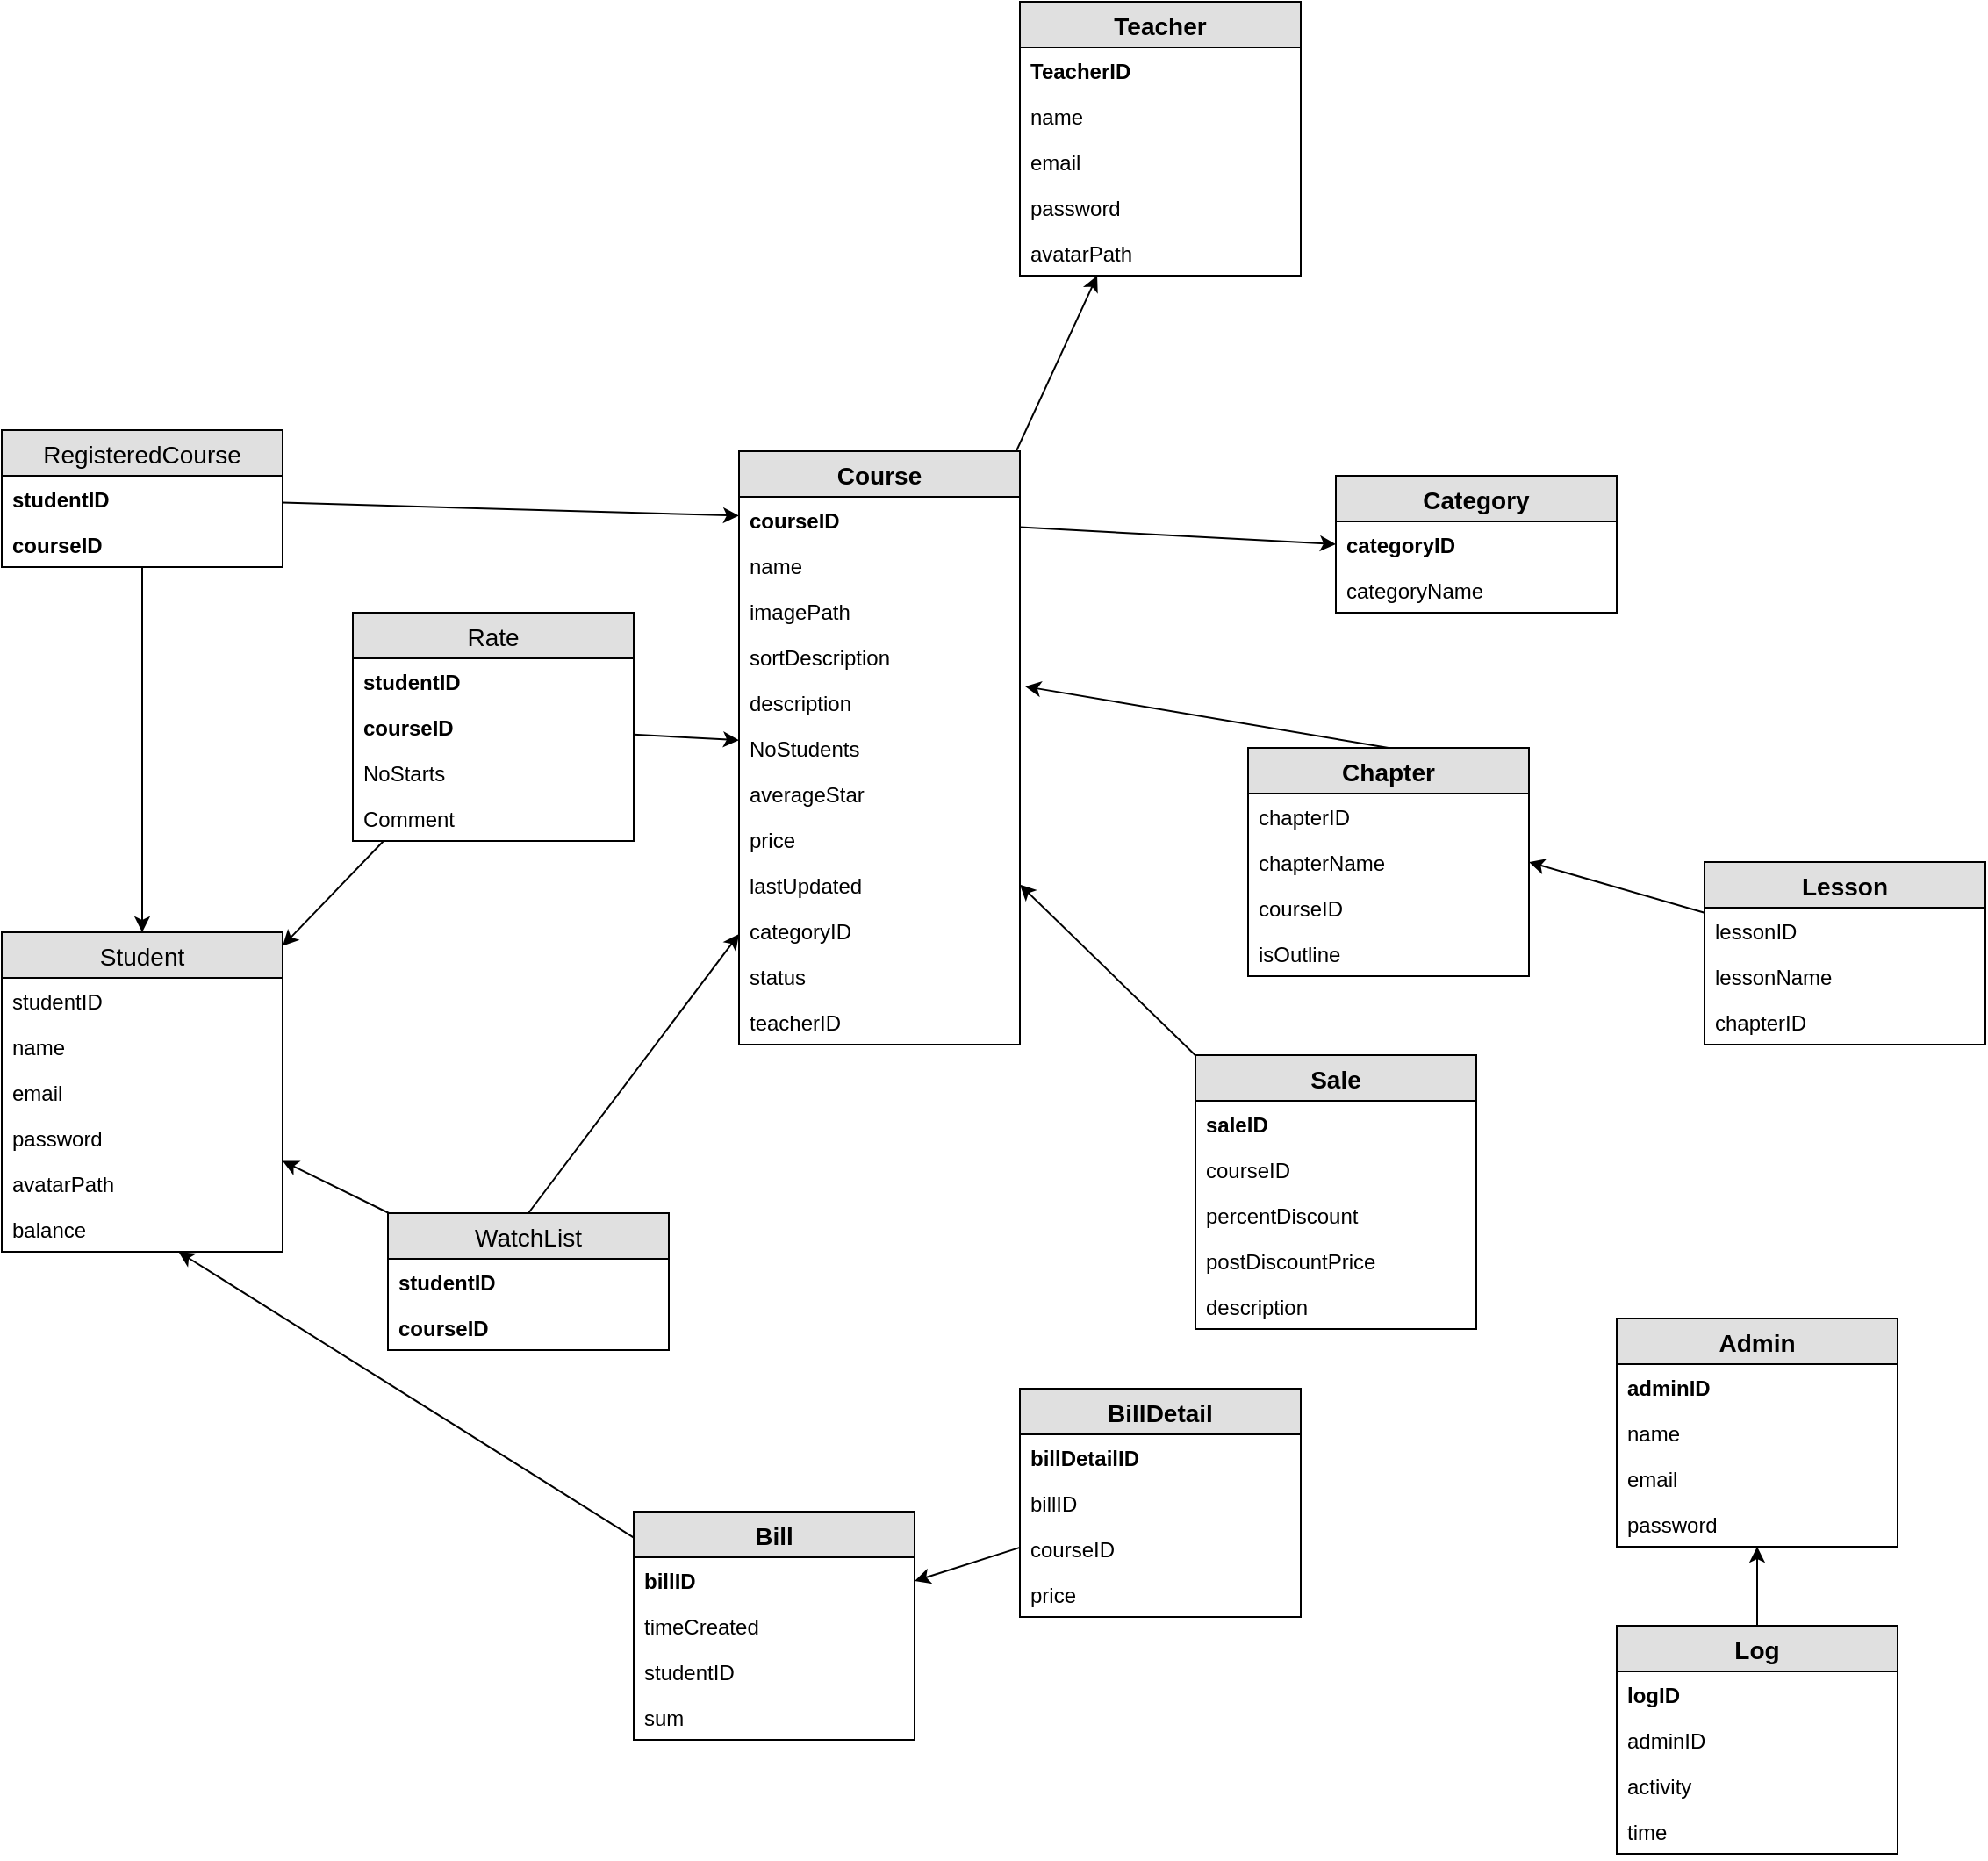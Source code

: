 <mxfile version="12.2.2" type="device" pages="1"><diagram id="BjtOX7Ecw7eZtCW84vaE" name="Page-1"><mxGraphModel dx="2381" dy="2231" grid="1" gridSize="10" guides="1" tooltips="1" connect="1" arrows="1" fold="1" page="1" pageScale="1" pageWidth="850" pageHeight="1100" math="0" shadow="0"><root><mxCell id="0"/><mxCell id="1" parent="0"/><mxCell id="QbO74h6PcBuWM0C75rqb-1" value="Course" style="swimlane;fontStyle=1;childLayout=stackLayout;horizontal=1;startSize=26;fillColor=#e0e0e0;horizontalStack=0;resizeParent=1;resizeParentMax=0;resizeLast=0;collapsible=1;marginBottom=0;swimlaneFillColor=#ffffff;align=center;fontSize=14;" parent="1" vertex="1"><mxGeometry x="290" y="16" width="160" height="338" as="geometry"/></mxCell><mxCell id="QbO74h6PcBuWM0C75rqb-2" value="courseID" style="text;strokeColor=none;fillColor=none;spacingLeft=4;spacingRight=4;overflow=hidden;rotatable=0;points=[[0,0.5],[1,0.5]];portConstraint=eastwest;fontSize=12;fontStyle=1" parent="QbO74h6PcBuWM0C75rqb-1" vertex="1"><mxGeometry y="26" width="160" height="26" as="geometry"/></mxCell><mxCell id="QbO74h6PcBuWM0C75rqb-3" value="name" style="text;strokeColor=none;fillColor=none;spacingLeft=4;spacingRight=4;overflow=hidden;rotatable=0;points=[[0,0.5],[1,0.5]];portConstraint=eastwest;fontSize=12;" parent="QbO74h6PcBuWM0C75rqb-1" vertex="1"><mxGeometry y="52" width="160" height="26" as="geometry"/></mxCell><mxCell id="QbO74h6PcBuWM0C75rqb-4" value="imagePath" style="text;strokeColor=none;fillColor=none;spacingLeft=4;spacingRight=4;overflow=hidden;rotatable=0;points=[[0,0.5],[1,0.5]];portConstraint=eastwest;fontSize=12;" parent="QbO74h6PcBuWM0C75rqb-1" vertex="1"><mxGeometry y="78" width="160" height="26" as="geometry"/></mxCell><mxCell id="QbO74h6PcBuWM0C75rqb-5" value="sortDescription" style="text;strokeColor=none;fillColor=none;spacingLeft=4;spacingRight=4;overflow=hidden;rotatable=0;points=[[0,0.5],[1,0.5]];portConstraint=eastwest;fontSize=12;" parent="QbO74h6PcBuWM0C75rqb-1" vertex="1"><mxGeometry y="104" width="160" height="26" as="geometry"/></mxCell><mxCell id="QbO74h6PcBuWM0C75rqb-6" value="description" style="text;strokeColor=none;fillColor=none;spacingLeft=4;spacingRight=4;overflow=hidden;rotatable=0;points=[[0,0.5],[1,0.5]];portConstraint=eastwest;fontSize=12;" parent="QbO74h6PcBuWM0C75rqb-1" vertex="1"><mxGeometry y="130" width="160" height="26" as="geometry"/></mxCell><mxCell id="QbO74h6PcBuWM0C75rqb-7" value="NoStudents" style="text;strokeColor=none;fillColor=none;spacingLeft=4;spacingRight=4;overflow=hidden;rotatable=0;points=[[0,0.5],[1,0.5]];portConstraint=eastwest;fontSize=12;" parent="QbO74h6PcBuWM0C75rqb-1" vertex="1"><mxGeometry y="156" width="160" height="26" as="geometry"/></mxCell><mxCell id="QbO74h6PcBuWM0C75rqb-21" value="averageStar" style="text;strokeColor=none;fillColor=none;spacingLeft=4;spacingRight=4;overflow=hidden;rotatable=0;points=[[0,0.5],[1,0.5]];portConstraint=eastwest;fontSize=12;" parent="QbO74h6PcBuWM0C75rqb-1" vertex="1"><mxGeometry y="182" width="160" height="26" as="geometry"/></mxCell><mxCell id="QbO74h6PcBuWM0C75rqb-22" value="price" style="text;strokeColor=none;fillColor=none;spacingLeft=4;spacingRight=4;overflow=hidden;rotatable=0;points=[[0,0.5],[1,0.5]];portConstraint=eastwest;fontSize=12;" parent="QbO74h6PcBuWM0C75rqb-1" vertex="1"><mxGeometry y="208" width="160" height="26" as="geometry"/></mxCell><mxCell id="QbO74h6PcBuWM0C75rqb-23" value="lastUpdated" style="text;strokeColor=none;fillColor=none;spacingLeft=4;spacingRight=4;overflow=hidden;rotatable=0;points=[[0,0.5],[1,0.5]];portConstraint=eastwest;fontSize=12;" parent="QbO74h6PcBuWM0C75rqb-1" vertex="1"><mxGeometry y="234" width="160" height="26" as="geometry"/></mxCell><mxCell id="QbO74h6PcBuWM0C75rqb-28" value="categoryID" style="text;strokeColor=none;fillColor=none;spacingLeft=4;spacingRight=4;overflow=hidden;rotatable=0;points=[[0,0.5],[1,0.5]];portConstraint=eastwest;fontSize=12;" parent="QbO74h6PcBuWM0C75rqb-1" vertex="1"><mxGeometry y="260" width="160" height="26" as="geometry"/></mxCell><mxCell id="QbO74h6PcBuWM0C75rqb-75" value="status" style="text;strokeColor=none;fillColor=none;spacingLeft=4;spacingRight=4;overflow=hidden;rotatable=0;points=[[0,0.5],[1,0.5]];portConstraint=eastwest;fontSize=12;" parent="QbO74h6PcBuWM0C75rqb-1" vertex="1"><mxGeometry y="286" width="160" height="26" as="geometry"/></mxCell><mxCell id="0sFJUOGkSL2eZjoK3us1-1" value="teacherID" style="text;strokeColor=none;fillColor=none;spacingLeft=4;spacingRight=4;overflow=hidden;rotatable=0;points=[[0,0.5],[1,0.5]];portConstraint=eastwest;fontSize=12;" parent="QbO74h6PcBuWM0C75rqb-1" vertex="1"><mxGeometry y="312" width="160" height="26" as="geometry"/></mxCell><mxCell id="QbO74h6PcBuWM0C75rqb-24" value="Category" style="swimlane;fontStyle=1;childLayout=stackLayout;horizontal=1;startSize=26;fillColor=#e0e0e0;horizontalStack=0;resizeParent=1;resizeParentMax=0;resizeLast=0;collapsible=1;marginBottom=0;swimlaneFillColor=#ffffff;align=center;fontSize=14;" parent="1" vertex="1"><mxGeometry x="630" y="30" width="160" height="78" as="geometry"/></mxCell><mxCell id="QbO74h6PcBuWM0C75rqb-25" value="categoryID" style="text;strokeColor=none;fillColor=none;spacingLeft=4;spacingRight=4;overflow=hidden;rotatable=0;points=[[0,0.5],[1,0.5]];portConstraint=eastwest;fontSize=12;fontStyle=1" parent="QbO74h6PcBuWM0C75rqb-24" vertex="1"><mxGeometry y="26" width="160" height="26" as="geometry"/></mxCell><mxCell id="QbO74h6PcBuWM0C75rqb-26" value="categoryName" style="text;strokeColor=none;fillColor=none;spacingLeft=4;spacingRight=4;overflow=hidden;rotatable=0;points=[[0,0.5],[1,0.5]];portConstraint=eastwest;fontSize=12;" parent="QbO74h6PcBuWM0C75rqb-24" vertex="1"><mxGeometry y="52" width="160" height="26" as="geometry"/></mxCell><mxCell id="QbO74h6PcBuWM0C75rqb-29" value="" style="endArrow=classic;html=1;entryX=0;entryY=0.5;entryDx=0;entryDy=0;" parent="1" source="QbO74h6PcBuWM0C75rqb-2" target="QbO74h6PcBuWM0C75rqb-25" edge="1"><mxGeometry width="50" height="50" relative="1" as="geometry"><mxPoint x="10" y="430" as="sourcePoint"/><mxPoint x="60" y="380" as="targetPoint"/></mxGeometry></mxCell><mxCell id="QbO74h6PcBuWM0C75rqb-30" value="Lesson" style="swimlane;fontStyle=1;childLayout=stackLayout;horizontal=1;startSize=26;fillColor=#e0e0e0;horizontalStack=0;resizeParent=1;resizeParentMax=0;resizeLast=0;collapsible=1;marginBottom=0;swimlaneFillColor=#ffffff;align=center;fontSize=14;" parent="1" vertex="1"><mxGeometry x="840" y="250" width="160" height="104" as="geometry"/></mxCell><mxCell id="QbO74h6PcBuWM0C75rqb-31" value="lessonID" style="text;strokeColor=none;fillColor=none;spacingLeft=4;spacingRight=4;overflow=hidden;rotatable=0;points=[[0,0.5],[1,0.5]];portConstraint=eastwest;fontSize=12;" parent="QbO74h6PcBuWM0C75rqb-30" vertex="1"><mxGeometry y="26" width="160" height="26" as="geometry"/></mxCell><mxCell id="QbO74h6PcBuWM0C75rqb-33" value="lessonName" style="text;strokeColor=none;fillColor=none;spacingLeft=4;spacingRight=4;overflow=hidden;rotatable=0;points=[[0,0.5],[1,0.5]];portConstraint=eastwest;fontSize=12;" parent="QbO74h6PcBuWM0C75rqb-30" vertex="1"><mxGeometry y="52" width="160" height="26" as="geometry"/></mxCell><mxCell id="QbO74h6PcBuWM0C75rqb-42" value="chapterID" style="text;strokeColor=none;fillColor=none;spacingLeft=4;spacingRight=4;overflow=hidden;rotatable=0;points=[[0,0.5],[1,0.5]];portConstraint=eastwest;fontSize=12;" parent="QbO74h6PcBuWM0C75rqb-30" vertex="1"><mxGeometry y="78" width="160" height="26" as="geometry"/></mxCell><mxCell id="QbO74h6PcBuWM0C75rqb-35" value="Chapter" style="swimlane;fontStyle=1;childLayout=stackLayout;horizontal=1;startSize=26;fillColor=#e0e0e0;horizontalStack=0;resizeParent=1;resizeParentMax=0;resizeLast=0;collapsible=1;marginBottom=0;swimlaneFillColor=#ffffff;align=center;fontSize=14;" parent="1" vertex="1"><mxGeometry x="580" y="185" width="160" height="130" as="geometry"/></mxCell><mxCell id="QbO74h6PcBuWM0C75rqb-36" value="chapterID" style="text;strokeColor=none;fillColor=none;spacingLeft=4;spacingRight=4;overflow=hidden;rotatable=0;points=[[0,0.5],[1,0.5]];portConstraint=eastwest;fontSize=12;" parent="QbO74h6PcBuWM0C75rqb-35" vertex="1"><mxGeometry y="26" width="160" height="26" as="geometry"/></mxCell><mxCell id="QbO74h6PcBuWM0C75rqb-37" value="chapterName" style="text;strokeColor=none;fillColor=none;spacingLeft=4;spacingRight=4;overflow=hidden;rotatable=0;points=[[0,0.5],[1,0.5]];portConstraint=eastwest;fontSize=12;" parent="QbO74h6PcBuWM0C75rqb-35" vertex="1"><mxGeometry y="52" width="160" height="26" as="geometry"/></mxCell><mxCell id="QbO74h6PcBuWM0C75rqb-43" value="courseID" style="text;strokeColor=none;fillColor=none;spacingLeft=4;spacingRight=4;overflow=hidden;rotatable=0;points=[[0,0.5],[1,0.5]];portConstraint=eastwest;fontSize=12;" parent="QbO74h6PcBuWM0C75rqb-35" vertex="1"><mxGeometry y="78" width="160" height="26" as="geometry"/></mxCell><mxCell id="QbO74h6PcBuWM0C75rqb-38" value="isOutline" style="text;strokeColor=none;fillColor=none;spacingLeft=4;spacingRight=4;overflow=hidden;rotatable=0;points=[[0,0.5],[1,0.5]];portConstraint=eastwest;fontSize=12;" parent="QbO74h6PcBuWM0C75rqb-35" vertex="1"><mxGeometry y="104" width="160" height="26" as="geometry"/></mxCell><mxCell id="QbO74h6PcBuWM0C75rqb-40" value="" style="endArrow=classic;html=1;entryX=1.019;entryY=1.154;entryDx=0;entryDy=0;entryPerimeter=0;exitX=0.5;exitY=0;exitDx=0;exitDy=0;" parent="1" source="QbO74h6PcBuWM0C75rqb-35" target="QbO74h6PcBuWM0C75rqb-5" edge="1"><mxGeometry width="50" height="50" relative="1" as="geometry"><mxPoint x="310" y="510" as="sourcePoint"/><mxPoint x="360" y="460" as="targetPoint"/></mxGeometry></mxCell><mxCell id="QbO74h6PcBuWM0C75rqb-44" value="" style="endArrow=classic;html=1;entryX=1;entryY=0.5;entryDx=0;entryDy=0;" parent="1" source="QbO74h6PcBuWM0C75rqb-30" target="QbO74h6PcBuWM0C75rqb-37" edge="1"><mxGeometry width="50" height="50" relative="1" as="geometry"><mxPoint x="730" y="520" as="sourcePoint"/><mxPoint x="780" y="470" as="targetPoint"/></mxGeometry></mxCell><mxCell id="QbO74h6PcBuWM0C75rqb-45" value="Student" style="swimlane;fontStyle=0;childLayout=stackLayout;horizontal=1;startSize=26;fillColor=#e0e0e0;horizontalStack=0;resizeParent=1;resizeParentMax=0;resizeLast=0;collapsible=1;marginBottom=0;swimlaneFillColor=#ffffff;align=center;fontSize=14;" parent="1" vertex="1"><mxGeometry x="-130" y="290" width="160" height="182" as="geometry"/></mxCell><mxCell id="QbO74h6PcBuWM0C75rqb-46" value="studentID" style="text;strokeColor=none;fillColor=none;spacingLeft=4;spacingRight=4;overflow=hidden;rotatable=0;points=[[0,0.5],[1,0.5]];portConstraint=eastwest;fontSize=12;fontStyle=0" parent="QbO74h6PcBuWM0C75rqb-45" vertex="1"><mxGeometry y="26" width="160" height="26" as="geometry"/></mxCell><mxCell id="QbO74h6PcBuWM0C75rqb-54" value="name" style="text;strokeColor=none;fillColor=none;spacingLeft=4;spacingRight=4;overflow=hidden;rotatable=0;points=[[0,0.5],[1,0.5]];portConstraint=eastwest;fontSize=12;" parent="QbO74h6PcBuWM0C75rqb-45" vertex="1"><mxGeometry y="52" width="160" height="26" as="geometry"/></mxCell><mxCell id="QbO74h6PcBuWM0C75rqb-47" value="email" style="text;strokeColor=none;fillColor=none;spacingLeft=4;spacingRight=4;overflow=hidden;rotatable=0;points=[[0,0.5],[1,0.5]];portConstraint=eastwest;fontSize=12;" parent="QbO74h6PcBuWM0C75rqb-45" vertex="1"><mxGeometry y="78" width="160" height="26" as="geometry"/></mxCell><mxCell id="QbO74h6PcBuWM0C75rqb-48" value="password" style="text;strokeColor=none;fillColor=none;spacingLeft=4;spacingRight=4;overflow=hidden;rotatable=0;points=[[0,0.5],[1,0.5]];portConstraint=eastwest;fontSize=12;" parent="QbO74h6PcBuWM0C75rqb-45" vertex="1"><mxGeometry y="104" width="160" height="26" as="geometry"/></mxCell><mxCell id="QbO74h6PcBuWM0C75rqb-88" value="avatarPath" style="text;strokeColor=none;fillColor=none;spacingLeft=4;spacingRight=4;overflow=hidden;rotatable=0;points=[[0,0.5],[1,0.5]];portConstraint=eastwest;fontSize=12;" parent="QbO74h6PcBuWM0C75rqb-45" vertex="1"><mxGeometry y="130" width="160" height="26" as="geometry"/></mxCell><mxCell id="QbO74h6PcBuWM0C75rqb-77" value="balance" style="text;strokeColor=none;fillColor=none;spacingLeft=4;spacingRight=4;overflow=hidden;rotatable=0;points=[[0,0.5],[1,0.5]];portConstraint=eastwest;fontSize=12;" parent="QbO74h6PcBuWM0C75rqb-45" vertex="1"><mxGeometry y="156" width="160" height="26" as="geometry"/></mxCell><mxCell id="QbO74h6PcBuWM0C75rqb-49" value="RegisteredCourse" style="swimlane;fontStyle=0;childLayout=stackLayout;horizontal=1;startSize=26;fillColor=#e0e0e0;horizontalStack=0;resizeParent=1;resizeParentMax=0;resizeLast=0;collapsible=1;marginBottom=0;swimlaneFillColor=#ffffff;align=center;fontSize=14;" parent="1" vertex="1"><mxGeometry x="-130" y="4" width="160" height="78" as="geometry"/></mxCell><mxCell id="QbO74h6PcBuWM0C75rqb-50" value="studentID" style="text;strokeColor=none;fillColor=none;spacingLeft=4;spacingRight=4;overflow=hidden;rotatable=0;points=[[0,0.5],[1,0.5]];portConstraint=eastwest;fontSize=12;fontStyle=1" parent="QbO74h6PcBuWM0C75rqb-49" vertex="1"><mxGeometry y="26" width="160" height="26" as="geometry"/></mxCell><mxCell id="QbO74h6PcBuWM0C75rqb-51" value="courseID" style="text;strokeColor=none;fillColor=none;spacingLeft=4;spacingRight=4;overflow=hidden;rotatable=0;points=[[0,0.5],[1,0.5]];portConstraint=eastwest;fontSize=12;fontStyle=1" parent="QbO74h6PcBuWM0C75rqb-49" vertex="1"><mxGeometry y="52" width="160" height="26" as="geometry"/></mxCell><mxCell id="QbO74h6PcBuWM0C75rqb-56" value="" style="endArrow=classic;html=1;" parent="1" source="QbO74h6PcBuWM0C75rqb-49" target="QbO74h6PcBuWM0C75rqb-45" edge="1"><mxGeometry width="50" height="50" relative="1" as="geometry"><mxPoint x="-40" y="300" as="sourcePoint"/><mxPoint x="10" y="250" as="targetPoint"/></mxGeometry></mxCell><mxCell id="QbO74h6PcBuWM0C75rqb-57" value="" style="endArrow=classic;html=1;" parent="1" source="QbO74h6PcBuWM0C75rqb-50" target="QbO74h6PcBuWM0C75rqb-2" edge="1"><mxGeometry width="50" height="50" relative="1" as="geometry"><mxPoint x="-210" y="250" as="sourcePoint"/><mxPoint x="-160" y="200" as="targetPoint"/></mxGeometry></mxCell><mxCell id="QbO74h6PcBuWM0C75rqb-60" value="WatchList" style="swimlane;fontStyle=0;childLayout=stackLayout;horizontal=1;startSize=26;fillColor=#e0e0e0;horizontalStack=0;resizeParent=1;resizeParentMax=0;resizeLast=0;collapsible=1;marginBottom=0;swimlaneFillColor=#ffffff;align=center;fontSize=14;" parent="1" vertex="1"><mxGeometry x="90" y="450" width="160" height="78" as="geometry"/></mxCell><mxCell id="QbO74h6PcBuWM0C75rqb-61" value="studentID" style="text;strokeColor=none;fillColor=none;spacingLeft=4;spacingRight=4;overflow=hidden;rotatable=0;points=[[0,0.5],[1,0.5]];portConstraint=eastwest;fontSize=12;fontStyle=1" parent="QbO74h6PcBuWM0C75rqb-60" vertex="1"><mxGeometry y="26" width="160" height="26" as="geometry"/></mxCell><mxCell id="QbO74h6PcBuWM0C75rqb-62" value="courseID" style="text;strokeColor=none;fillColor=none;spacingLeft=4;spacingRight=4;overflow=hidden;rotatable=0;points=[[0,0.5],[1,0.5]];portConstraint=eastwest;fontSize=12;fontStyle=1" parent="QbO74h6PcBuWM0C75rqb-60" vertex="1"><mxGeometry y="52" width="160" height="26" as="geometry"/></mxCell><mxCell id="QbO74h6PcBuWM0C75rqb-64" value="" style="endArrow=classic;html=1;" parent="1" source="QbO74h6PcBuWM0C75rqb-60" target="QbO74h6PcBuWM0C75rqb-45" edge="1"><mxGeometry width="50" height="50" relative="1" as="geometry"><mxPoint x="30" y="600" as="sourcePoint"/><mxPoint x="80" y="550" as="targetPoint"/></mxGeometry></mxCell><mxCell id="QbO74h6PcBuWM0C75rqb-65" value="" style="endArrow=classic;html=1;exitX=0.5;exitY=0;exitDx=0;exitDy=0;" parent="1" source="QbO74h6PcBuWM0C75rqb-60" target="QbO74h6PcBuWM0C75rqb-1" edge="1"><mxGeometry width="50" height="50" relative="1" as="geometry"><mxPoint x="-30" y="660" as="sourcePoint"/><mxPoint x="20" y="610" as="targetPoint"/></mxGeometry></mxCell><mxCell id="QbO74h6PcBuWM0C75rqb-68" value="Sale" style="swimlane;fontStyle=1;childLayout=stackLayout;horizontal=1;startSize=26;fillColor=#e0e0e0;horizontalStack=0;resizeParent=1;resizeParentMax=0;resizeLast=0;collapsible=1;marginBottom=0;swimlaneFillColor=#ffffff;align=center;fontSize=14;" parent="1" vertex="1"><mxGeometry x="550" y="360" width="160" height="156" as="geometry"/></mxCell><mxCell id="QbO74h6PcBuWM0C75rqb-69" value="saleID" style="text;strokeColor=none;fillColor=none;spacingLeft=4;spacingRight=4;overflow=hidden;rotatable=0;points=[[0,0.5],[1,0.5]];portConstraint=eastwest;fontSize=12;fontStyle=1" parent="QbO74h6PcBuWM0C75rqb-68" vertex="1"><mxGeometry y="26" width="160" height="26" as="geometry"/></mxCell><mxCell id="QbO74h6PcBuWM0C75rqb-70" value="courseID" style="text;strokeColor=none;fillColor=none;spacingLeft=4;spacingRight=4;overflow=hidden;rotatable=0;points=[[0,0.5],[1,0.5]];portConstraint=eastwest;fontSize=12;" parent="QbO74h6PcBuWM0C75rqb-68" vertex="1"><mxGeometry y="52" width="160" height="26" as="geometry"/></mxCell><mxCell id="QbO74h6PcBuWM0C75rqb-71" value="percentDiscount" style="text;strokeColor=none;fillColor=none;spacingLeft=4;spacingRight=4;overflow=hidden;rotatable=0;points=[[0,0.5],[1,0.5]];portConstraint=eastwest;fontSize=12;" parent="QbO74h6PcBuWM0C75rqb-68" vertex="1"><mxGeometry y="78" width="160" height="26" as="geometry"/></mxCell><mxCell id="QbO74h6PcBuWM0C75rqb-72" value="postDiscountPrice" style="text;strokeColor=none;fillColor=none;spacingLeft=4;spacingRight=4;overflow=hidden;rotatable=0;points=[[0,0.5],[1,0.5]];portConstraint=eastwest;fontSize=12;" parent="QbO74h6PcBuWM0C75rqb-68" vertex="1"><mxGeometry y="104" width="160" height="26" as="geometry"/></mxCell><mxCell id="QbO74h6PcBuWM0C75rqb-73" value="description" style="text;strokeColor=none;fillColor=none;spacingLeft=4;spacingRight=4;overflow=hidden;rotatable=0;points=[[0,0.5],[1,0.5]];portConstraint=eastwest;fontSize=12;" parent="QbO74h6PcBuWM0C75rqb-68" vertex="1"><mxGeometry y="130" width="160" height="26" as="geometry"/></mxCell><mxCell id="QbO74h6PcBuWM0C75rqb-78" value="Bill" style="swimlane;fontStyle=1;childLayout=stackLayout;horizontal=1;startSize=26;fillColor=#e0e0e0;horizontalStack=0;resizeParent=1;resizeParentMax=0;resizeLast=0;collapsible=1;marginBottom=0;swimlaneFillColor=#ffffff;align=center;fontSize=14;" parent="1" vertex="1"><mxGeometry x="230" y="620" width="160" height="130" as="geometry"/></mxCell><mxCell id="QbO74h6PcBuWM0C75rqb-79" value="billID" style="text;strokeColor=none;fillColor=none;spacingLeft=4;spacingRight=4;overflow=hidden;rotatable=0;points=[[0,0.5],[1,0.5]];portConstraint=eastwest;fontSize=12;fontStyle=1" parent="QbO74h6PcBuWM0C75rqb-78" vertex="1"><mxGeometry y="26" width="160" height="26" as="geometry"/></mxCell><mxCell id="QbO74h6PcBuWM0C75rqb-92" value="timeCreated" style="text;strokeColor=none;fillColor=none;spacingLeft=4;spacingRight=4;overflow=hidden;rotatable=0;points=[[0,0.5],[1,0.5]];portConstraint=eastwest;fontSize=12;" parent="QbO74h6PcBuWM0C75rqb-78" vertex="1"><mxGeometry y="52" width="160" height="26" as="geometry"/></mxCell><mxCell id="QbO74h6PcBuWM0C75rqb-90" value="studentID" style="text;strokeColor=none;fillColor=none;spacingLeft=4;spacingRight=4;overflow=hidden;rotatable=0;points=[[0,0.5],[1,0.5]];portConstraint=eastwest;fontSize=12;" parent="QbO74h6PcBuWM0C75rqb-78" vertex="1"><mxGeometry y="78" width="160" height="26" as="geometry"/></mxCell><mxCell id="QbO74h6PcBuWM0C75rqb-81" value="sum" style="text;strokeColor=none;fillColor=none;spacingLeft=4;spacingRight=4;overflow=hidden;rotatable=0;points=[[0,0.5],[1,0.5]];portConstraint=eastwest;fontSize=12;" parent="QbO74h6PcBuWM0C75rqb-78" vertex="1"><mxGeometry y="104" width="160" height="26" as="geometry"/></mxCell><mxCell id="QbO74h6PcBuWM0C75rqb-82" value="BillDetail" style="swimlane;fontStyle=1;childLayout=stackLayout;horizontal=1;startSize=26;fillColor=#e0e0e0;horizontalStack=0;resizeParent=1;resizeParentMax=0;resizeLast=0;collapsible=1;marginBottom=0;swimlaneFillColor=#ffffff;align=center;fontSize=14;" parent="1" vertex="1"><mxGeometry x="450" y="550" width="160" height="130" as="geometry"/></mxCell><mxCell id="QbO74h6PcBuWM0C75rqb-83" value="billDetailID" style="text;strokeColor=none;fillColor=none;spacingLeft=4;spacingRight=4;overflow=hidden;rotatable=0;points=[[0,0.5],[1,0.5]];portConstraint=eastwest;fontSize=12;fontStyle=1" parent="QbO74h6PcBuWM0C75rqb-82" vertex="1"><mxGeometry y="26" width="160" height="26" as="geometry"/></mxCell><mxCell id="_4IjoEx0vls4ha3UeZBi-29" value="billID" style="text;strokeColor=none;fillColor=none;spacingLeft=4;spacingRight=4;overflow=hidden;rotatable=0;points=[[0,0.5],[1,0.5]];portConstraint=eastwest;fontSize=12;" vertex="1" parent="QbO74h6PcBuWM0C75rqb-82"><mxGeometry y="52" width="160" height="26" as="geometry"/></mxCell><mxCell id="QbO74h6PcBuWM0C75rqb-85" value="courseID" style="text;strokeColor=none;fillColor=none;spacingLeft=4;spacingRight=4;overflow=hidden;rotatable=0;points=[[0,0.5],[1,0.5]];portConstraint=eastwest;fontSize=12;" parent="QbO74h6PcBuWM0C75rqb-82" vertex="1"><mxGeometry y="78" width="160" height="26" as="geometry"/></mxCell><mxCell id="QbO74h6PcBuWM0C75rqb-94" value="price" style="text;strokeColor=none;fillColor=none;spacingLeft=4;spacingRight=4;overflow=hidden;rotatable=0;points=[[0,0.5],[1,0.5]];portConstraint=eastwest;fontSize=12;" parent="QbO74h6PcBuWM0C75rqb-82" vertex="1"><mxGeometry y="104" width="160" height="26" as="geometry"/></mxCell><mxCell id="QbO74h6PcBuWM0C75rqb-93" value="" style="endArrow=classic;html=1;" parent="1" source="QbO74h6PcBuWM0C75rqb-78" target="QbO74h6PcBuWM0C75rqb-77" edge="1"><mxGeometry width="50" height="50" relative="1" as="geometry"><mxPoint x="-110" y="590" as="sourcePoint"/><mxPoint x="-60" y="540" as="targetPoint"/></mxGeometry></mxCell><mxCell id="_4IjoEx0vls4ha3UeZBi-1" value="Rate" style="swimlane;fontStyle=0;childLayout=stackLayout;horizontal=1;startSize=26;fillColor=#e0e0e0;horizontalStack=0;resizeParent=1;resizeParentMax=0;resizeLast=0;collapsible=1;marginBottom=0;swimlaneFillColor=#ffffff;align=center;fontSize=14;" vertex="1" parent="1"><mxGeometry x="70" y="108" width="160" height="130" as="geometry"/></mxCell><mxCell id="_4IjoEx0vls4ha3UeZBi-2" value="studentID" style="text;strokeColor=none;fillColor=none;spacingLeft=4;spacingRight=4;overflow=hidden;rotatable=0;points=[[0,0.5],[1,0.5]];portConstraint=eastwest;fontSize=12;fontStyle=1" vertex="1" parent="_4IjoEx0vls4ha3UeZBi-1"><mxGeometry y="26" width="160" height="26" as="geometry"/></mxCell><mxCell id="_4IjoEx0vls4ha3UeZBi-3" value="courseID" style="text;strokeColor=none;fillColor=none;spacingLeft=4;spacingRight=4;overflow=hidden;rotatable=0;points=[[0,0.5],[1,0.5]];portConstraint=eastwest;fontSize=12;fontStyle=1" vertex="1" parent="_4IjoEx0vls4ha3UeZBi-1"><mxGeometry y="52" width="160" height="26" as="geometry"/></mxCell><mxCell id="_4IjoEx0vls4ha3UeZBi-4" value="NoStarts" style="text;strokeColor=none;fillColor=none;spacingLeft=4;spacingRight=4;overflow=hidden;rotatable=0;points=[[0,0.5],[1,0.5]];portConstraint=eastwest;fontSize=12;" vertex="1" parent="_4IjoEx0vls4ha3UeZBi-1"><mxGeometry y="78" width="160" height="26" as="geometry"/></mxCell><mxCell id="_4IjoEx0vls4ha3UeZBi-5" value="Comment" style="text;strokeColor=none;fillColor=none;spacingLeft=4;spacingRight=4;overflow=hidden;rotatable=0;points=[[0,0.5],[1,0.5]];portConstraint=eastwest;fontSize=12;" vertex="1" parent="_4IjoEx0vls4ha3UeZBi-1"><mxGeometry y="104" width="160" height="26" as="geometry"/></mxCell><mxCell id="_4IjoEx0vls4ha3UeZBi-6" value="" style="endArrow=classic;html=1;" edge="1" parent="1" source="_4IjoEx0vls4ha3UeZBi-1" target="QbO74h6PcBuWM0C75rqb-45"><mxGeometry width="50" height="50" relative="1" as="geometry"><mxPoint x="-40" y="144" as="sourcePoint"/><mxPoint x="-40" y="300" as="targetPoint"/></mxGeometry></mxCell><mxCell id="_4IjoEx0vls4ha3UeZBi-7" value="" style="endArrow=classic;html=1;" edge="1" parent="1" source="_4IjoEx0vls4ha3UeZBi-1" target="QbO74h6PcBuWM0C75rqb-1"><mxGeometry width="50" height="50" relative="1" as="geometry"><mxPoint x="101.176" y="248" as="sourcePoint"/><mxPoint x="40" y="315.6" as="targetPoint"/></mxGeometry></mxCell><mxCell id="_4IjoEx0vls4ha3UeZBi-8" value="Teacher" style="swimlane;fontStyle=1;childLayout=stackLayout;horizontal=1;startSize=26;fillColor=#e0e0e0;horizontalStack=0;resizeParent=1;resizeParentMax=0;resizeLast=0;collapsible=1;marginBottom=0;swimlaneFillColor=#ffffff;align=center;fontSize=14;" vertex="1" parent="1"><mxGeometry x="450" y="-240" width="160" height="156" as="geometry"/></mxCell><mxCell id="_4IjoEx0vls4ha3UeZBi-9" value="TeacherID" style="text;strokeColor=none;fillColor=none;spacingLeft=4;spacingRight=4;overflow=hidden;rotatable=0;points=[[0,0.5],[1,0.5]];portConstraint=eastwest;fontSize=12;fontStyle=1" vertex="1" parent="_4IjoEx0vls4ha3UeZBi-8"><mxGeometry y="26" width="160" height="26" as="geometry"/></mxCell><mxCell id="_4IjoEx0vls4ha3UeZBi-10" value="name" style="text;strokeColor=none;fillColor=none;spacingLeft=4;spacingRight=4;overflow=hidden;rotatable=0;points=[[0,0.5],[1,0.5]];portConstraint=eastwest;fontSize=12;" vertex="1" parent="_4IjoEx0vls4ha3UeZBi-8"><mxGeometry y="52" width="160" height="26" as="geometry"/></mxCell><mxCell id="_4IjoEx0vls4ha3UeZBi-11" value="email" style="text;strokeColor=none;fillColor=none;spacingLeft=4;spacingRight=4;overflow=hidden;rotatable=0;points=[[0,0.5],[1,0.5]];portConstraint=eastwest;fontSize=12;" vertex="1" parent="_4IjoEx0vls4ha3UeZBi-8"><mxGeometry y="78" width="160" height="26" as="geometry"/></mxCell><mxCell id="_4IjoEx0vls4ha3UeZBi-12" value="password" style="text;strokeColor=none;fillColor=none;spacingLeft=4;spacingRight=4;overflow=hidden;rotatable=0;points=[[0,0.5],[1,0.5]];portConstraint=eastwest;fontSize=12;" vertex="1" parent="_4IjoEx0vls4ha3UeZBi-8"><mxGeometry y="104" width="160" height="26" as="geometry"/></mxCell><mxCell id="_4IjoEx0vls4ha3UeZBi-13" value="avatarPath" style="text;strokeColor=none;fillColor=none;spacingLeft=4;spacingRight=4;overflow=hidden;rotatable=0;points=[[0,0.5],[1,0.5]];portConstraint=eastwest;fontSize=12;" vertex="1" parent="_4IjoEx0vls4ha3UeZBi-8"><mxGeometry y="130" width="160" height="26" as="geometry"/></mxCell><mxCell id="_4IjoEx0vls4ha3UeZBi-16" value="" style="endArrow=classic;html=1;" edge="1" parent="1" source="QbO74h6PcBuWM0C75rqb-1" target="_4IjoEx0vls4ha3UeZBi-8"><mxGeometry width="50" height="50" relative="1" as="geometry"><mxPoint x="160" y="-20" as="sourcePoint"/><mxPoint x="210" y="-70" as="targetPoint"/></mxGeometry></mxCell><mxCell id="_4IjoEx0vls4ha3UeZBi-17" value="Admin" style="swimlane;fontStyle=1;childLayout=stackLayout;horizontal=1;startSize=26;fillColor=#e0e0e0;horizontalStack=0;resizeParent=1;resizeParentMax=0;resizeLast=0;collapsible=1;marginBottom=0;swimlaneFillColor=#ffffff;align=center;fontSize=14;" vertex="1" parent="1"><mxGeometry x="790" y="510" width="160" height="130" as="geometry"/></mxCell><mxCell id="_4IjoEx0vls4ha3UeZBi-18" value="adminID" style="text;strokeColor=none;fillColor=none;spacingLeft=4;spacingRight=4;overflow=hidden;rotatable=0;points=[[0,0.5],[1,0.5]];portConstraint=eastwest;fontSize=12;fontStyle=1" vertex="1" parent="_4IjoEx0vls4ha3UeZBi-17"><mxGeometry y="26" width="160" height="26" as="geometry"/></mxCell><mxCell id="_4IjoEx0vls4ha3UeZBi-19" value="name" style="text;strokeColor=none;fillColor=none;spacingLeft=4;spacingRight=4;overflow=hidden;rotatable=0;points=[[0,0.5],[1,0.5]];portConstraint=eastwest;fontSize=12;" vertex="1" parent="_4IjoEx0vls4ha3UeZBi-17"><mxGeometry y="52" width="160" height="26" as="geometry"/></mxCell><mxCell id="_4IjoEx0vls4ha3UeZBi-20" value="email" style="text;strokeColor=none;fillColor=none;spacingLeft=4;spacingRight=4;overflow=hidden;rotatable=0;points=[[0,0.5],[1,0.5]];portConstraint=eastwest;fontSize=12;" vertex="1" parent="_4IjoEx0vls4ha3UeZBi-17"><mxGeometry y="78" width="160" height="26" as="geometry"/></mxCell><mxCell id="_4IjoEx0vls4ha3UeZBi-21" value="password" style="text;strokeColor=none;fillColor=none;spacingLeft=4;spacingRight=4;overflow=hidden;rotatable=0;points=[[0,0.5],[1,0.5]];portConstraint=eastwest;fontSize=12;" vertex="1" parent="_4IjoEx0vls4ha3UeZBi-17"><mxGeometry y="104" width="160" height="26" as="geometry"/></mxCell><mxCell id="_4IjoEx0vls4ha3UeZBi-23" value="Log" style="swimlane;fontStyle=1;childLayout=stackLayout;horizontal=1;startSize=26;fillColor=#e0e0e0;horizontalStack=0;resizeParent=1;resizeParentMax=0;resizeLast=0;collapsible=1;marginBottom=0;swimlaneFillColor=#ffffff;align=center;fontSize=14;" vertex="1" parent="1"><mxGeometry x="790" y="685" width="160" height="130" as="geometry"/></mxCell><mxCell id="_4IjoEx0vls4ha3UeZBi-24" value="logID" style="text;strokeColor=none;fillColor=none;spacingLeft=4;spacingRight=4;overflow=hidden;rotatable=0;points=[[0,0.5],[1,0.5]];portConstraint=eastwest;fontSize=12;fontStyle=1" vertex="1" parent="_4IjoEx0vls4ha3UeZBi-23"><mxGeometry y="26" width="160" height="26" as="geometry"/></mxCell><mxCell id="_4IjoEx0vls4ha3UeZBi-25" value="adminID" style="text;strokeColor=none;fillColor=none;spacingLeft=4;spacingRight=4;overflow=hidden;rotatable=0;points=[[0,0.5],[1,0.5]];portConstraint=eastwest;fontSize=12;" vertex="1" parent="_4IjoEx0vls4ha3UeZBi-23"><mxGeometry y="52" width="160" height="26" as="geometry"/></mxCell><mxCell id="_4IjoEx0vls4ha3UeZBi-26" value="activity" style="text;strokeColor=none;fillColor=none;spacingLeft=4;spacingRight=4;overflow=hidden;rotatable=0;points=[[0,0.5],[1,0.5]];portConstraint=eastwest;fontSize=12;" vertex="1" parent="_4IjoEx0vls4ha3UeZBi-23"><mxGeometry y="78" width="160" height="26" as="geometry"/></mxCell><mxCell id="_4IjoEx0vls4ha3UeZBi-27" value="time" style="text;strokeColor=none;fillColor=none;spacingLeft=4;spacingRight=4;overflow=hidden;rotatable=0;points=[[0,0.5],[1,0.5]];portConstraint=eastwest;fontSize=12;" vertex="1" parent="_4IjoEx0vls4ha3UeZBi-23"><mxGeometry y="104" width="160" height="26" as="geometry"/></mxCell><mxCell id="_4IjoEx0vls4ha3UeZBi-28" value="" style="endArrow=classic;html=1;" edge="1" parent="1" source="_4IjoEx0vls4ha3UeZBi-23" target="_4IjoEx0vls4ha3UeZBi-17"><mxGeometry width="50" height="50" relative="1" as="geometry"><mxPoint x="630" y="760" as="sourcePoint"/><mxPoint x="680" y="710" as="targetPoint"/></mxGeometry></mxCell><mxCell id="_4IjoEx0vls4ha3UeZBi-30" value="" style="endArrow=classic;html=1;" edge="1" parent="1" source="QbO74h6PcBuWM0C75rqb-82" target="QbO74h6PcBuWM0C75rqb-78"><mxGeometry width="50" height="50" relative="1" as="geometry"><mxPoint x="-100" y="730" as="sourcePoint"/><mxPoint x="-50" y="680" as="targetPoint"/></mxGeometry></mxCell><mxCell id="_4IjoEx0vls4ha3UeZBi-31" value="" style="endArrow=classic;html=1;" edge="1" parent="1" source="QbO74h6PcBuWM0C75rqb-68" target="QbO74h6PcBuWM0C75rqb-1"><mxGeometry width="50" height="50" relative="1" as="geometry"><mxPoint x="450" y="262.846" as="sourcePoint"/><mxPoint x="450" y="400" as="targetPoint"/></mxGeometry></mxCell></root></mxGraphModel></diagram></mxfile>